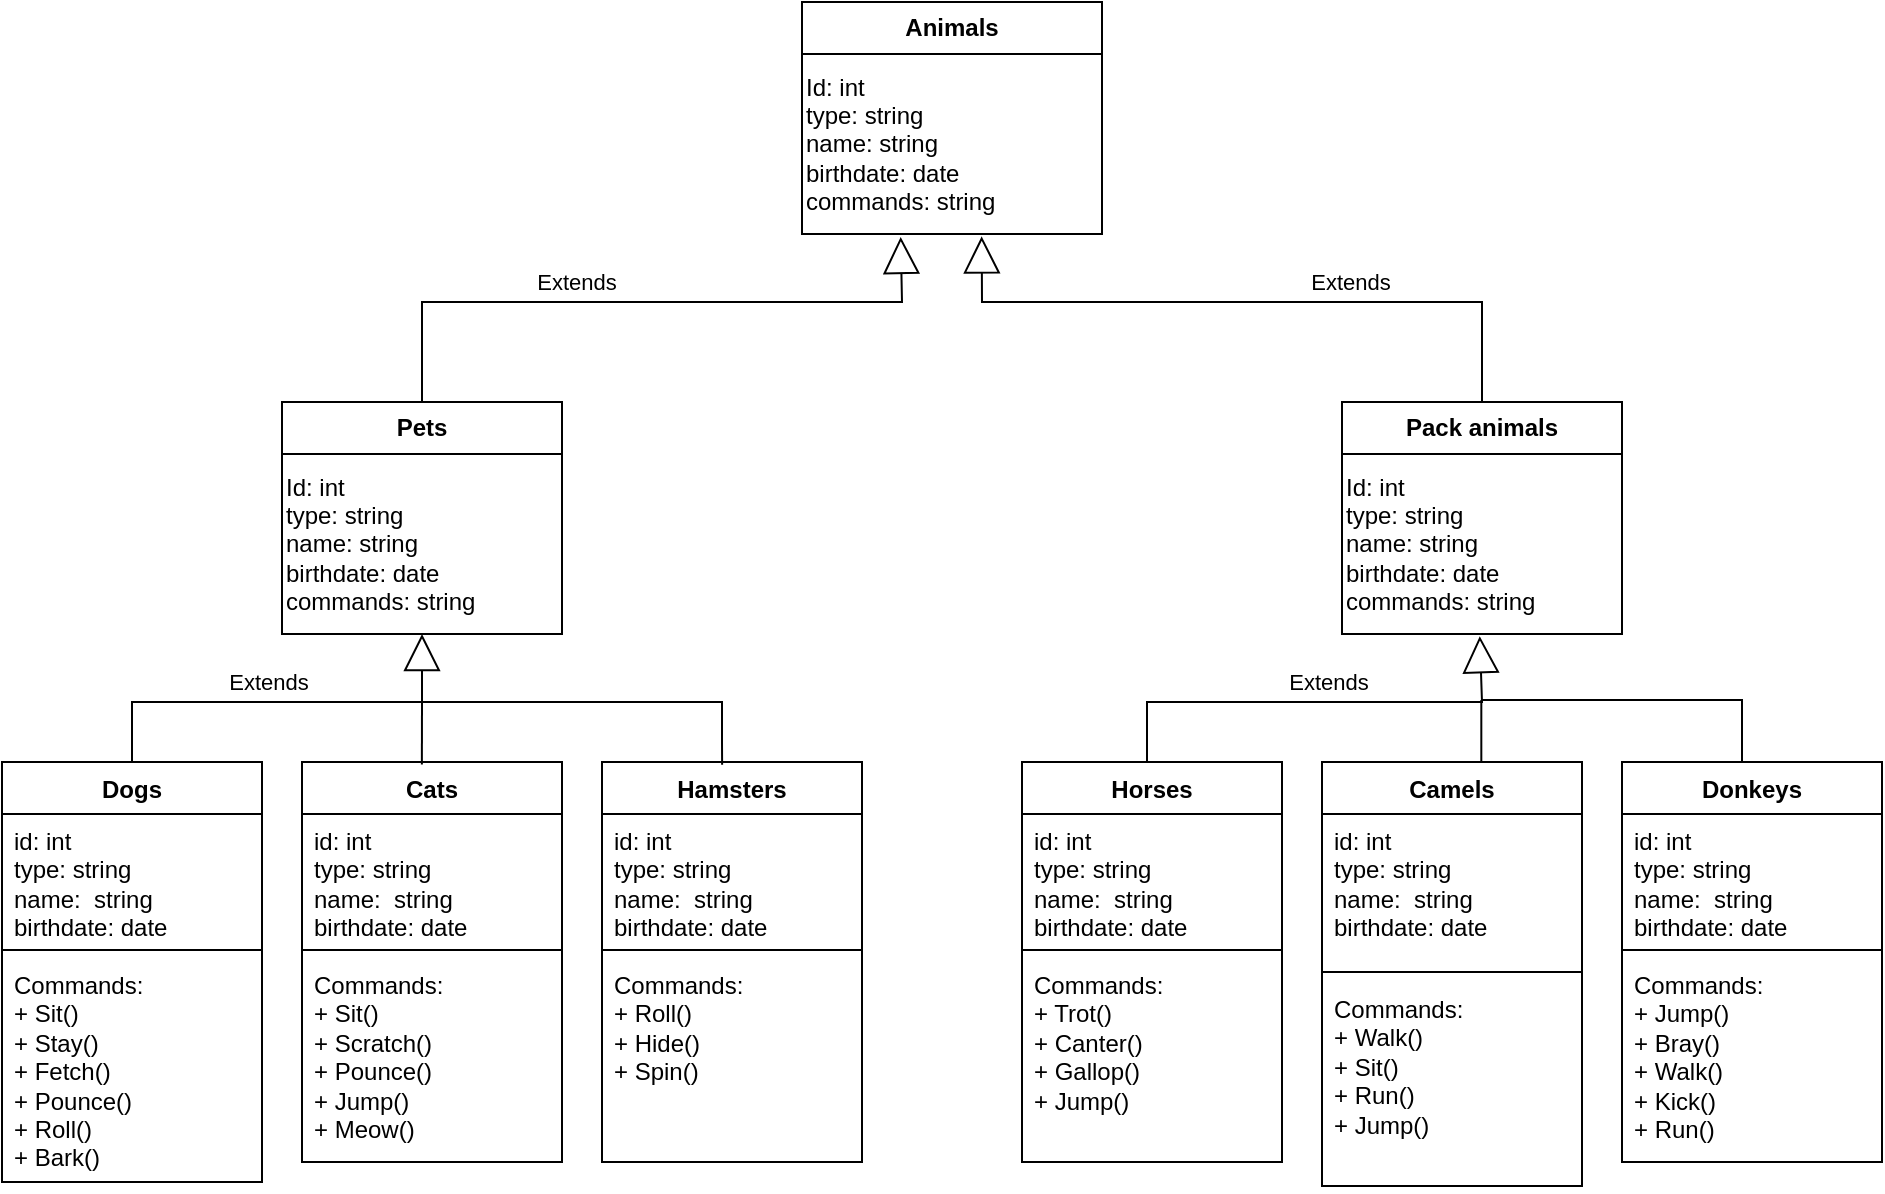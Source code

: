 <mxfile version="22.1.17" type="device">
  <diagram id="C5RBs43oDa-KdzZeNtuy" name="Page-1">
    <mxGraphModel dx="1434" dy="746" grid="1" gridSize="10" guides="1" tooltips="1" connect="1" arrows="1" fold="1" page="1" pageScale="1" pageWidth="1169" pageHeight="827" math="0" shadow="0">
      <root>
        <mxCell id="WIyWlLk6GJQsqaUBKTNV-0" />
        <mxCell id="WIyWlLk6GJQsqaUBKTNV-1" parent="WIyWlLk6GJQsqaUBKTNV-0" />
        <mxCell id="h-C8EH_IHUyE0qIuvBSE-1" value="&lt;b&gt;Animals&lt;/b&gt;" style="swimlane;fontStyle=0;childLayout=stackLayout;horizontal=1;startSize=26;fillColor=none;horizontalStack=0;resizeParent=1;resizeParentMax=0;resizeLast=0;collapsible=1;marginBottom=0;whiteSpace=wrap;html=1;movable=1;resizable=1;rotatable=1;deletable=1;editable=1;locked=0;connectable=1;" parent="WIyWlLk6GJQsqaUBKTNV-1" vertex="1">
          <mxGeometry x="530" y="80" width="150" height="116" as="geometry" />
        </mxCell>
        <mxCell id="S_EHzRJ_jOJ24Jaz1KBo-0" value="Id: int&lt;br style=&quot;border-color: var(--border-color);&quot;&gt;type: string&lt;br style=&quot;border-color: var(--border-color);&quot;&gt;name: string&lt;br style=&quot;border-color: var(--border-color);&quot;&gt;birthdate: date&lt;br style=&quot;border-color: var(--border-color);&quot;&gt;commands: string" style="text;html=1;align=left;verticalAlign=middle;resizable=1;points=[];autosize=1;strokeColor=none;fillColor=none;movable=1;rotatable=1;deletable=1;editable=1;locked=0;connectable=1;" parent="h-C8EH_IHUyE0qIuvBSE-1" vertex="1">
          <mxGeometry y="26" width="150" height="90" as="geometry" />
        </mxCell>
        <mxCell id="h-C8EH_IHUyE0qIuvBSE-13" value="&lt;b&gt;Pets&lt;/b&gt;" style="swimlane;fontStyle=0;childLayout=stackLayout;horizontal=1;startSize=26;fillColor=none;horizontalStack=0;resizeParent=1;resizeParentMax=0;resizeLast=0;collapsible=1;marginBottom=0;whiteSpace=wrap;html=1;" parent="WIyWlLk6GJQsqaUBKTNV-1" vertex="1">
          <mxGeometry x="270" y="280" width="140" height="116" as="geometry" />
        </mxCell>
        <mxCell id="S_EHzRJ_jOJ24Jaz1KBo-3" value="Id: int&lt;br&gt;type: string&lt;br style=&quot;border-color: var(--border-color);&quot;&gt;name: string&lt;br style=&quot;border-color: var(--border-color);&quot;&gt;birthdate: date&lt;br style=&quot;border-color: var(--border-color);&quot;&gt;commands: string" style="text;html=1;align=left;verticalAlign=middle;resizable=1;points=[];autosize=1;strokeColor=none;fillColor=none;movable=1;rotatable=1;deletable=1;editable=1;locked=0;connectable=1;" parent="h-C8EH_IHUyE0qIuvBSE-13" vertex="1">
          <mxGeometry y="26" width="140" height="90" as="geometry" />
        </mxCell>
        <mxCell id="h-C8EH_IHUyE0qIuvBSE-17" value="&lt;b&gt;Pack animals&lt;/b&gt;" style="swimlane;fontStyle=0;childLayout=stackLayout;horizontal=1;startSize=26;fillColor=none;horizontalStack=0;resizeParent=1;resizeParentMax=0;resizeLast=0;collapsible=1;marginBottom=0;whiteSpace=wrap;html=1;" parent="WIyWlLk6GJQsqaUBKTNV-1" vertex="1">
          <mxGeometry x="800" y="280" width="140" height="116" as="geometry" />
        </mxCell>
        <mxCell id="S_EHzRJ_jOJ24Jaz1KBo-5" value="Id: int&lt;br style=&quot;border-color: var(--border-color);&quot;&gt;type: string&lt;br style=&quot;border-color: var(--border-color);&quot;&gt;name: string&lt;br style=&quot;border-color: var(--border-color);&quot;&gt;birthdate: date&lt;br style=&quot;border-color: var(--border-color);&quot;&gt;commands: string" style="text;html=1;align=left;verticalAlign=middle;resizable=1;points=[];autosize=1;strokeColor=none;fillColor=none;movable=1;rotatable=1;deletable=1;editable=1;locked=0;connectable=1;" parent="h-C8EH_IHUyE0qIuvBSE-17" vertex="1">
          <mxGeometry y="26" width="140" height="90" as="geometry" />
        </mxCell>
        <mxCell id="h-C8EH_IHUyE0qIuvBSE-22" value="Extends" style="endArrow=block;endSize=16;endFill=0;html=1;rounded=0;exitX=0.5;exitY=0;exitDx=0;exitDy=0;entryX=0.329;entryY=1.016;entryDx=0;entryDy=0;entryPerimeter=0;" parent="WIyWlLk6GJQsqaUBKTNV-1" source="h-C8EH_IHUyE0qIuvBSE-13" target="S_EHzRJ_jOJ24Jaz1KBo-0" edge="1">
          <mxGeometry x="-0.217" y="10" width="160" relative="1" as="geometry">
            <mxPoint x="360" y="240" as="sourcePoint" />
            <mxPoint x="580" y="200" as="targetPoint" />
            <Array as="points">
              <mxPoint x="340" y="230" />
              <mxPoint x="350" y="230" />
              <mxPoint x="410" y="230" />
              <mxPoint x="510" y="230" />
              <mxPoint x="580" y="230" />
            </Array>
            <mxPoint as="offset" />
          </mxGeometry>
        </mxCell>
        <mxCell id="h-C8EH_IHUyE0qIuvBSE-23" value="Extends" style="endArrow=block;endSize=16;endFill=0;html=1;rounded=0;exitX=0.5;exitY=0;exitDx=0;exitDy=0;entryX=0.599;entryY=1.013;entryDx=0;entryDy=0;entryPerimeter=0;" parent="WIyWlLk6GJQsqaUBKTNV-1" source="h-C8EH_IHUyE0qIuvBSE-17" target="S_EHzRJ_jOJ24Jaz1KBo-0" edge="1">
          <mxGeometry x="-0.304" y="-10" width="160" relative="1" as="geometry">
            <mxPoint x="720" y="270" as="sourcePoint" />
            <mxPoint x="620" y="200" as="targetPoint" />
            <Array as="points">
              <mxPoint x="870" y="230" />
              <mxPoint x="790" y="230" />
              <mxPoint x="720" y="230" />
              <mxPoint x="620" y="230" />
            </Array>
            <mxPoint as="offset" />
          </mxGeometry>
        </mxCell>
        <mxCell id="h-C8EH_IHUyE0qIuvBSE-24" value="Dogs" style="swimlane;fontStyle=1;align=center;verticalAlign=top;childLayout=stackLayout;horizontal=1;startSize=26;horizontalStack=0;resizeParent=1;resizeParentMax=0;resizeLast=0;collapsible=1;marginBottom=0;whiteSpace=wrap;html=1;" parent="WIyWlLk6GJQsqaUBKTNV-1" vertex="1">
          <mxGeometry x="130" y="460" width="130" height="210" as="geometry" />
        </mxCell>
        <mxCell id="h-C8EH_IHUyE0qIuvBSE-25" value="id: int&lt;br style=&quot;border-color: var(--border-color);&quot;&gt;type: string&lt;br style=&quot;border-color: var(--border-color);&quot;&gt;name:&amp;nbsp; string&lt;br style=&quot;border-color: var(--border-color);&quot;&gt;birthdate: date" style="text;strokeColor=none;fillColor=none;align=left;verticalAlign=top;spacingLeft=4;spacingRight=4;overflow=hidden;rotatable=0;points=[[0,0.5],[1,0.5]];portConstraint=eastwest;whiteSpace=wrap;html=1;" parent="h-C8EH_IHUyE0qIuvBSE-24" vertex="1">
          <mxGeometry y="26" width="130" height="64" as="geometry" />
        </mxCell>
        <mxCell id="h-C8EH_IHUyE0qIuvBSE-26" value="" style="line;strokeWidth=1;fillColor=none;align=left;verticalAlign=middle;spacingTop=-1;spacingLeft=3;spacingRight=3;rotatable=0;labelPosition=right;points=[];portConstraint=eastwest;strokeColor=inherit;" parent="h-C8EH_IHUyE0qIuvBSE-24" vertex="1">
          <mxGeometry y="90" width="130" height="8" as="geometry" />
        </mxCell>
        <mxCell id="h-C8EH_IHUyE0qIuvBSE-27" value="Commands:&lt;br&gt;+ Sit()&lt;br&gt;+ Stay()&lt;br&gt;+ Fetch()&lt;br&gt;+ Pounce()&lt;br&gt;+ Roll()&lt;br&gt;+ Bark()" style="text;strokeColor=none;fillColor=none;align=left;verticalAlign=top;spacingLeft=4;spacingRight=4;overflow=hidden;rotatable=0;points=[[0,0.5],[1,0.5]];portConstraint=eastwest;whiteSpace=wrap;html=1;" parent="h-C8EH_IHUyE0qIuvBSE-24" vertex="1">
          <mxGeometry y="98" width="130" height="112" as="geometry" />
        </mxCell>
        <mxCell id="h-C8EH_IHUyE0qIuvBSE-28" value="Cats" style="swimlane;fontStyle=1;align=center;verticalAlign=top;childLayout=stackLayout;horizontal=1;startSize=26;horizontalStack=0;resizeParent=1;resizeParentMax=0;resizeLast=0;collapsible=1;marginBottom=0;whiteSpace=wrap;html=1;" parent="WIyWlLk6GJQsqaUBKTNV-1" vertex="1">
          <mxGeometry x="280" y="460" width="130" height="200" as="geometry" />
        </mxCell>
        <mxCell id="h-C8EH_IHUyE0qIuvBSE-29" value="id: int&lt;br style=&quot;border-color: var(--border-color);&quot;&gt;type: string&lt;br style=&quot;border-color: var(--border-color);&quot;&gt;name:&amp;nbsp; string&lt;br style=&quot;border-color: var(--border-color);&quot;&gt;birthdate: date" style="text;strokeColor=none;fillColor=none;align=left;verticalAlign=top;spacingLeft=4;spacingRight=4;overflow=hidden;rotatable=0;points=[[0,0.5],[1,0.5]];portConstraint=eastwest;whiteSpace=wrap;html=1;" parent="h-C8EH_IHUyE0qIuvBSE-28" vertex="1">
          <mxGeometry y="26" width="130" height="64" as="geometry" />
        </mxCell>
        <mxCell id="h-C8EH_IHUyE0qIuvBSE-30" value="" style="line;strokeWidth=1;fillColor=none;align=left;verticalAlign=middle;spacingTop=-1;spacingLeft=3;spacingRight=3;rotatable=0;labelPosition=right;points=[];portConstraint=eastwest;strokeColor=inherit;" parent="h-C8EH_IHUyE0qIuvBSE-28" vertex="1">
          <mxGeometry y="90" width="130" height="8" as="geometry" />
        </mxCell>
        <mxCell id="h-C8EH_IHUyE0qIuvBSE-31" value="Commands:&lt;br&gt;+ Sit()&lt;br style=&quot;border-color: var(--border-color);&quot;&gt;+ Scratch()&lt;br style=&quot;border-color: var(--border-color);&quot;&gt;+ Pounce()&lt;br style=&quot;border-color: var(--border-color);&quot;&gt;+ Jump()&lt;br style=&quot;border-color: var(--border-color);&quot;&gt;+ Meow()" style="text;strokeColor=none;fillColor=none;align=left;verticalAlign=top;spacingLeft=4;spacingRight=4;overflow=hidden;rotatable=0;points=[[0,0.5],[1,0.5]];portConstraint=eastwest;whiteSpace=wrap;html=1;" parent="h-C8EH_IHUyE0qIuvBSE-28" vertex="1">
          <mxGeometry y="98" width="130" height="102" as="geometry" />
        </mxCell>
        <mxCell id="h-C8EH_IHUyE0qIuvBSE-32" value="Hamsters" style="swimlane;fontStyle=1;align=center;verticalAlign=top;childLayout=stackLayout;horizontal=1;startSize=26;horizontalStack=0;resizeParent=1;resizeParentMax=0;resizeLast=0;collapsible=1;marginBottom=0;whiteSpace=wrap;html=1;" parent="WIyWlLk6GJQsqaUBKTNV-1" vertex="1">
          <mxGeometry x="430" y="460" width="130" height="200" as="geometry" />
        </mxCell>
        <mxCell id="h-C8EH_IHUyE0qIuvBSE-33" value="id: int&lt;br&gt;type: string&lt;br style=&quot;border-color: var(--border-color);&quot;&gt;name:&amp;nbsp; string&lt;br style=&quot;border-color: var(--border-color);&quot;&gt;birthdate: date" style="text;strokeColor=none;fillColor=none;align=left;verticalAlign=top;spacingLeft=4;spacingRight=4;overflow=hidden;rotatable=0;points=[[0,0.5],[1,0.5]];portConstraint=eastwest;whiteSpace=wrap;html=1;" parent="h-C8EH_IHUyE0qIuvBSE-32" vertex="1">
          <mxGeometry y="26" width="130" height="64" as="geometry" />
        </mxCell>
        <mxCell id="h-C8EH_IHUyE0qIuvBSE-34" value="" style="line;strokeWidth=1;fillColor=none;align=left;verticalAlign=middle;spacingTop=-1;spacingLeft=3;spacingRight=3;rotatable=0;labelPosition=right;points=[];portConstraint=eastwest;strokeColor=inherit;" parent="h-C8EH_IHUyE0qIuvBSE-32" vertex="1">
          <mxGeometry y="90" width="130" height="8" as="geometry" />
        </mxCell>
        <mxCell id="h-C8EH_IHUyE0qIuvBSE-35" value="Commands:&lt;br&gt;+ Roll()&lt;br style=&quot;border-color: var(--border-color);&quot;&gt;+ Hide()&lt;br style=&quot;border-color: var(--border-color);&quot;&gt;+ Spin()" style="text;strokeColor=none;fillColor=none;align=left;verticalAlign=top;spacingLeft=4;spacingRight=4;overflow=hidden;rotatable=0;points=[[0,0.5],[1,0.5]];portConstraint=eastwest;whiteSpace=wrap;html=1;" parent="h-C8EH_IHUyE0qIuvBSE-32" vertex="1">
          <mxGeometry y="98" width="130" height="102" as="geometry" />
        </mxCell>
        <mxCell id="h-C8EH_IHUyE0qIuvBSE-36" value="Horses" style="swimlane;fontStyle=1;align=center;verticalAlign=top;childLayout=stackLayout;horizontal=1;startSize=26;horizontalStack=0;resizeParent=1;resizeParentMax=0;resizeLast=0;collapsible=1;marginBottom=0;whiteSpace=wrap;html=1;" parent="WIyWlLk6GJQsqaUBKTNV-1" vertex="1">
          <mxGeometry x="640" y="460" width="130" height="200" as="geometry" />
        </mxCell>
        <mxCell id="h-C8EH_IHUyE0qIuvBSE-37" value="id: int&lt;br style=&quot;border-color: var(--border-color);&quot;&gt;type: string&lt;br style=&quot;border-color: var(--border-color);&quot;&gt;name:&amp;nbsp; string&lt;br style=&quot;border-color: var(--border-color);&quot;&gt;birthdate: date" style="text;strokeColor=none;fillColor=none;align=left;verticalAlign=top;spacingLeft=4;spacingRight=4;overflow=hidden;rotatable=0;points=[[0,0.5],[1,0.5]];portConstraint=eastwest;whiteSpace=wrap;html=1;" parent="h-C8EH_IHUyE0qIuvBSE-36" vertex="1">
          <mxGeometry y="26" width="130" height="64" as="geometry" />
        </mxCell>
        <mxCell id="h-C8EH_IHUyE0qIuvBSE-38" value="" style="line;strokeWidth=1;fillColor=none;align=left;verticalAlign=middle;spacingTop=-1;spacingLeft=3;spacingRight=3;rotatable=0;labelPosition=right;points=[];portConstraint=eastwest;strokeColor=inherit;" parent="h-C8EH_IHUyE0qIuvBSE-36" vertex="1">
          <mxGeometry y="90" width="130" height="8" as="geometry" />
        </mxCell>
        <mxCell id="h-C8EH_IHUyE0qIuvBSE-39" value="Commands:&lt;br&gt;+ Trot()&lt;br&gt;+ Canter()&lt;br&gt;+ Gallop()&lt;br&gt;+ Jump()" style="text;strokeColor=none;fillColor=none;align=left;verticalAlign=top;spacingLeft=4;spacingRight=4;overflow=hidden;rotatable=0;points=[[0,0.5],[1,0.5]];portConstraint=eastwest;whiteSpace=wrap;html=1;" parent="h-C8EH_IHUyE0qIuvBSE-36" vertex="1">
          <mxGeometry y="98" width="130" height="102" as="geometry" />
        </mxCell>
        <mxCell id="h-C8EH_IHUyE0qIuvBSE-40" value="Camels" style="swimlane;fontStyle=1;align=center;verticalAlign=top;childLayout=stackLayout;horizontal=1;startSize=26;horizontalStack=0;resizeParent=1;resizeParentMax=0;resizeLast=0;collapsible=1;marginBottom=0;whiteSpace=wrap;html=1;" parent="WIyWlLk6GJQsqaUBKTNV-1" vertex="1">
          <mxGeometry x="790" y="460" width="130" height="212" as="geometry" />
        </mxCell>
        <mxCell id="h-C8EH_IHUyE0qIuvBSE-41" value="id: int&lt;br style=&quot;border-color: var(--border-color);&quot;&gt;type: string&lt;br style=&quot;border-color: var(--border-color);&quot;&gt;name:&amp;nbsp; string&lt;br style=&quot;border-color: var(--border-color);&quot;&gt;birthdate: date" style="text;strokeColor=none;fillColor=none;align=left;verticalAlign=top;spacingLeft=4;spacingRight=4;overflow=hidden;rotatable=0;points=[[0,0.5],[1,0.5]];portConstraint=eastwest;whiteSpace=wrap;html=1;" parent="h-C8EH_IHUyE0qIuvBSE-40" vertex="1">
          <mxGeometry y="26" width="130" height="74" as="geometry" />
        </mxCell>
        <mxCell id="h-C8EH_IHUyE0qIuvBSE-42" value="" style="line;strokeWidth=1;fillColor=none;align=left;verticalAlign=middle;spacingTop=-1;spacingLeft=3;spacingRight=3;rotatable=0;labelPosition=right;points=[];portConstraint=eastwest;strokeColor=inherit;" parent="h-C8EH_IHUyE0qIuvBSE-40" vertex="1">
          <mxGeometry y="100" width="130" height="10" as="geometry" />
        </mxCell>
        <mxCell id="h-C8EH_IHUyE0qIuvBSE-43" value="Commands:&lt;br&gt;+ Walk()&lt;br&gt;+ Sit()&lt;br&gt;+ Run()&lt;br&gt;+ Jump()" style="text;strokeColor=none;fillColor=none;align=left;verticalAlign=top;spacingLeft=4;spacingRight=4;overflow=hidden;rotatable=0;points=[[0,0.5],[1,0.5]];portConstraint=eastwest;whiteSpace=wrap;html=1;" parent="h-C8EH_IHUyE0qIuvBSE-40" vertex="1">
          <mxGeometry y="110" width="130" height="102" as="geometry" />
        </mxCell>
        <mxCell id="h-C8EH_IHUyE0qIuvBSE-44" value="Donkeys" style="swimlane;fontStyle=1;align=center;verticalAlign=top;childLayout=stackLayout;horizontal=1;startSize=26;horizontalStack=0;resizeParent=1;resizeParentMax=0;resizeLast=0;collapsible=1;marginBottom=0;whiteSpace=wrap;html=1;" parent="WIyWlLk6GJQsqaUBKTNV-1" vertex="1">
          <mxGeometry x="940" y="460" width="130" height="200" as="geometry" />
        </mxCell>
        <mxCell id="h-C8EH_IHUyE0qIuvBSE-45" value="id: int&lt;br style=&quot;border-color: var(--border-color);&quot;&gt;type: string&lt;br style=&quot;border-color: var(--border-color);&quot;&gt;name:&amp;nbsp; string&lt;br style=&quot;border-color: var(--border-color);&quot;&gt;birthdate: date" style="text;strokeColor=none;fillColor=none;align=left;verticalAlign=top;spacingLeft=4;spacingRight=4;overflow=hidden;rotatable=0;points=[[0,0.5],[1,0.5]];portConstraint=eastwest;whiteSpace=wrap;html=1;" parent="h-C8EH_IHUyE0qIuvBSE-44" vertex="1">
          <mxGeometry y="26" width="130" height="64" as="geometry" />
        </mxCell>
        <mxCell id="h-C8EH_IHUyE0qIuvBSE-46" value="" style="line;strokeWidth=1;fillColor=none;align=left;verticalAlign=middle;spacingTop=-1;spacingLeft=3;spacingRight=3;rotatable=0;labelPosition=right;points=[];portConstraint=eastwest;strokeColor=inherit;" parent="h-C8EH_IHUyE0qIuvBSE-44" vertex="1">
          <mxGeometry y="90" width="130" height="8" as="geometry" />
        </mxCell>
        <mxCell id="h-C8EH_IHUyE0qIuvBSE-47" value="Commands:&lt;br&gt;+ Jump()&lt;br&gt;+ Bray()&lt;br&gt;+ Walk()&lt;br&gt;+ Kick()&lt;br&gt;+ Run()" style="text;strokeColor=none;fillColor=none;align=left;verticalAlign=top;spacingLeft=4;spacingRight=4;overflow=hidden;rotatable=0;points=[[0,0.5],[1,0.5]];portConstraint=eastwest;whiteSpace=wrap;html=1;" parent="h-C8EH_IHUyE0qIuvBSE-44" vertex="1">
          <mxGeometry y="98" width="130" height="102" as="geometry" />
        </mxCell>
        <mxCell id="h-C8EH_IHUyE0qIuvBSE-53" value="Extends" style="endArrow=block;endSize=16;endFill=0;html=1;rounded=0;entryX=0.5;entryY=1;entryDx=0;entryDy=0;" parent="WIyWlLk6GJQsqaUBKTNV-1" target="h-C8EH_IHUyE0qIuvBSE-13" edge="1">
          <mxGeometry x="0.294" y="10" width="160" relative="1" as="geometry">
            <mxPoint x="340" y="430" as="sourcePoint" />
            <mxPoint x="330" y="420" as="targetPoint" />
            <Array as="points">
              <mxPoint x="200" y="430" />
              <mxPoint x="340" y="430" />
            </Array>
            <mxPoint as="offset" />
          </mxGeometry>
        </mxCell>
        <mxCell id="h-C8EH_IHUyE0qIuvBSE-57" value="" style="endArrow=none;html=1;rounded=0;exitX=0.5;exitY=0;exitDx=0;exitDy=0;" parent="WIyWlLk6GJQsqaUBKTNV-1" source="h-C8EH_IHUyE0qIuvBSE-24" edge="1">
          <mxGeometry width="50" height="50" relative="1" as="geometry">
            <mxPoint x="130" y="440" as="sourcePoint" />
            <mxPoint x="200" y="430" as="targetPoint" />
            <Array as="points">
              <mxPoint x="195" y="430" />
            </Array>
          </mxGeometry>
        </mxCell>
        <mxCell id="h-C8EH_IHUyE0qIuvBSE-59" value="" style="endArrow=none;html=1;rounded=0;exitX=0.461;exitY=0.006;exitDx=0;exitDy=0;exitPerimeter=0;" parent="WIyWlLk6GJQsqaUBKTNV-1" source="h-C8EH_IHUyE0qIuvBSE-28" edge="1">
          <mxGeometry width="50" height="50" relative="1" as="geometry">
            <mxPoint x="390" y="440" as="sourcePoint" />
            <mxPoint x="340" y="430" as="targetPoint" />
          </mxGeometry>
        </mxCell>
        <mxCell id="h-C8EH_IHUyE0qIuvBSE-61" value="" style="endArrow=none;html=1;rounded=0;exitX=0.462;exitY=0.007;exitDx=0;exitDy=0;exitPerimeter=0;" parent="WIyWlLk6GJQsqaUBKTNV-1" source="h-C8EH_IHUyE0qIuvBSE-32" edge="1">
          <mxGeometry width="50" height="50" relative="1" as="geometry">
            <mxPoint x="440" y="438" as="sourcePoint" />
            <mxPoint x="340" y="430" as="targetPoint" />
            <Array as="points">
              <mxPoint x="490" y="450" />
              <mxPoint x="490" y="430" />
            </Array>
          </mxGeometry>
        </mxCell>
        <mxCell id="h-C8EH_IHUyE0qIuvBSE-62" value="Extends" style="endArrow=block;endSize=16;endFill=0;html=1;rounded=0;entryX=0.492;entryY=1.012;entryDx=0;entryDy=0;entryPerimeter=0;" parent="WIyWlLk6GJQsqaUBKTNV-1" target="S_EHzRJ_jOJ24Jaz1KBo-5" edge="1">
          <mxGeometry x="0.294" y="10" width="160" relative="1" as="geometry">
            <mxPoint x="870" y="430" as="sourcePoint" />
            <mxPoint x="870" y="370" as="targetPoint" />
            <Array as="points">
              <mxPoint x="730" y="430" />
              <mxPoint x="800" y="430" />
              <mxPoint x="870" y="430" />
            </Array>
            <mxPoint as="offset" />
          </mxGeometry>
        </mxCell>
        <mxCell id="h-C8EH_IHUyE0qIuvBSE-63" value="" style="endArrow=none;html=1;rounded=0;exitX=0.5;exitY=0;exitDx=0;exitDy=0;" parent="WIyWlLk6GJQsqaUBKTNV-1" edge="1">
          <mxGeometry width="50" height="50" relative="1" as="geometry">
            <mxPoint x="702.5" y="460" as="sourcePoint" />
            <mxPoint x="730" y="430" as="targetPoint" />
            <Array as="points">
              <mxPoint x="702.5" y="430" />
            </Array>
          </mxGeometry>
        </mxCell>
        <mxCell id="h-C8EH_IHUyE0qIuvBSE-64" value="" style="endArrow=none;html=1;rounded=0;exitX=0.461;exitY=0.006;exitDx=0;exitDy=0;exitPerimeter=0;" parent="WIyWlLk6GJQsqaUBKTNV-1" edge="1">
          <mxGeometry width="50" height="50" relative="1" as="geometry">
            <mxPoint x="869.66" y="460" as="sourcePoint" />
            <mxPoint x="869.66" y="429" as="targetPoint" />
          </mxGeometry>
        </mxCell>
        <mxCell id="h-C8EH_IHUyE0qIuvBSE-65" value="" style="endArrow=none;html=1;rounded=0;exitX=0.462;exitY=0.007;exitDx=0;exitDy=0;exitPerimeter=0;" parent="WIyWlLk6GJQsqaUBKTNV-1" edge="1">
          <mxGeometry width="50" height="50" relative="1" as="geometry">
            <mxPoint x="1000" y="460" as="sourcePoint" />
            <mxPoint x="870" y="429" as="targetPoint" />
            <Array as="points">
              <mxPoint x="1000" y="449" />
              <mxPoint x="1000" y="429" />
            </Array>
          </mxGeometry>
        </mxCell>
      </root>
    </mxGraphModel>
  </diagram>
</mxfile>
